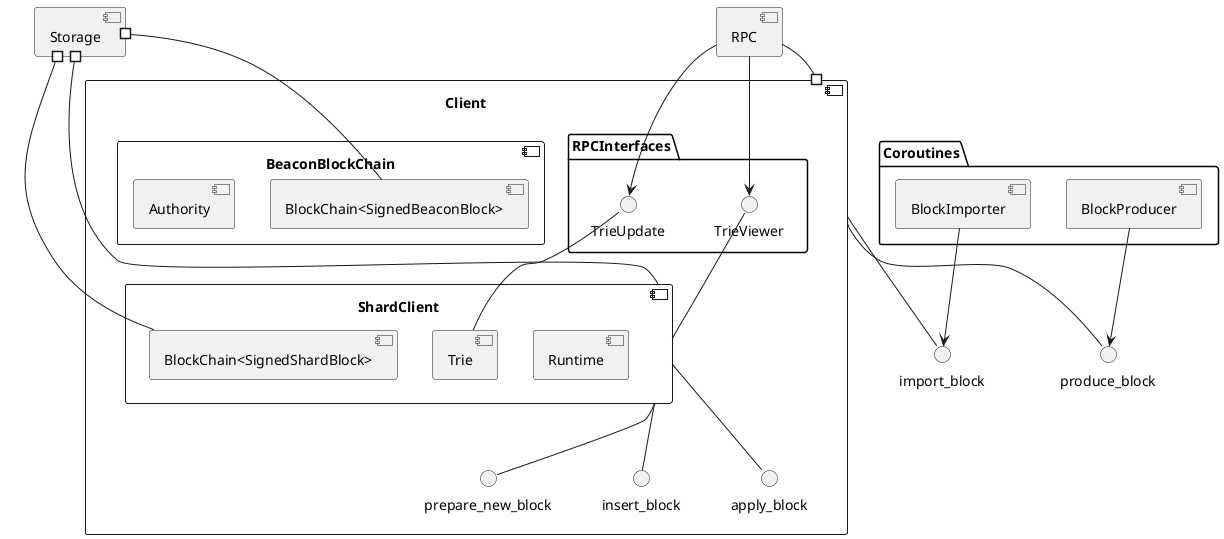 @startuml

' Use PlantUML plugin to view: https://plugins.jetbrains.com/plugin/7017-plantuml-integration
' See syntax here: http://plantuml.com/component-diagram

[Storage]

component Client {
   component BeaconBlockChain {
        [BlockChain<SignedBeaconBlock>] as BeaconChain
        [Authority]
        }

   component ShardClient {
     [Runtime]
     [Trie]
     [BlockChain<SignedShardBlock>] as ShardChain
   }
   ShardClient -- prepare_new_block
   ShardClient -- insert_block
   ShardClient -- apply_block

   package RPCInterfaces {
   TrieUpdate -- Trie
   TrieViewer -- ShardClient
   }
}

Client -- produce_block
Client -- import_block

Storage #-- ShardChain
Storage #-- BeaconChain
Storage #-- ShardClient


package Coroutines {
    [BlockProducer] --> produce_block
    [BlockImporter] --> import_block
}


[RPC]
RPC --> TrieViewer
RPC --> TrieUpdate
Client #-- RPC

@enduml
